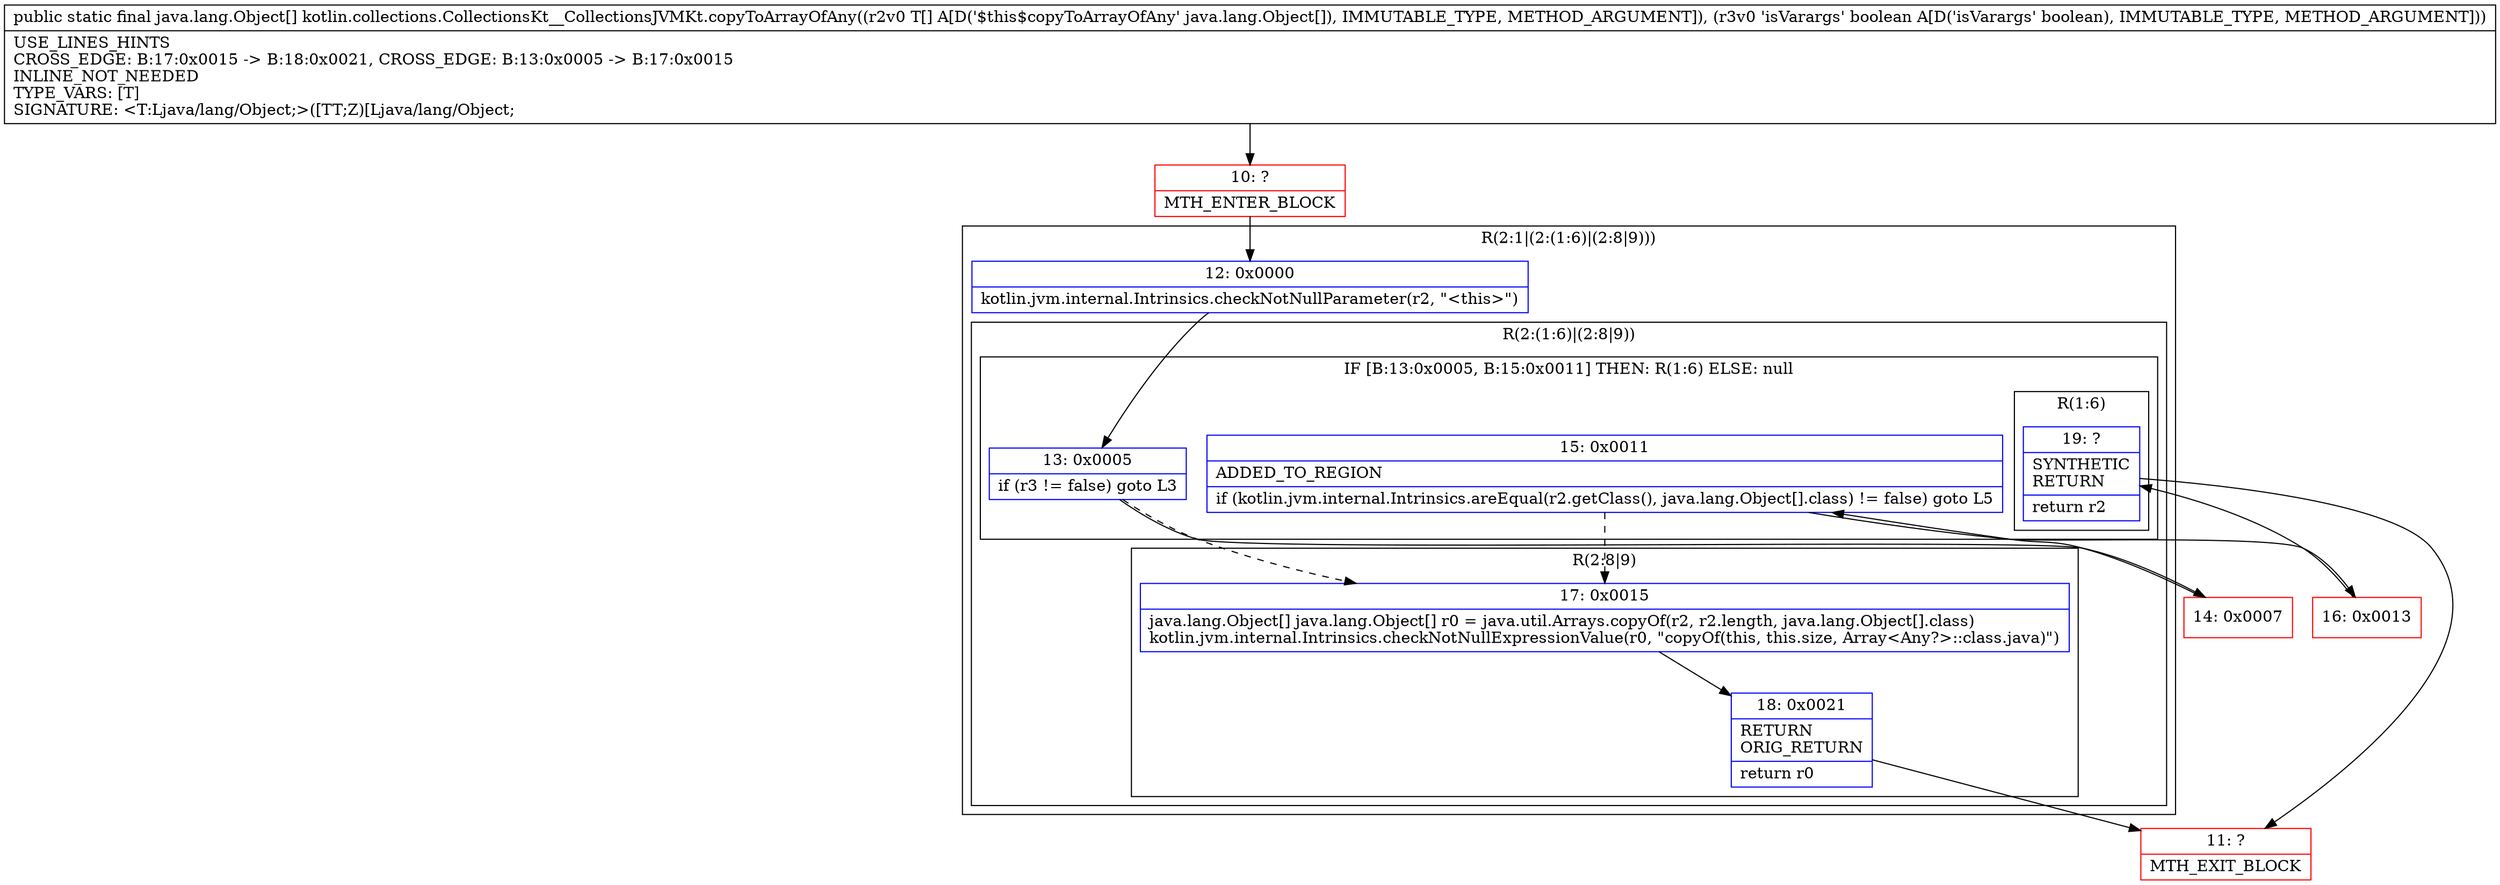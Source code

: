 digraph "CFG forkotlin.collections.CollectionsKt__CollectionsJVMKt.copyToArrayOfAny([Ljava\/lang\/Object;Z)[Ljava\/lang\/Object;" {
subgraph cluster_Region_2138207320 {
label = "R(2:1|(2:(1:6)|(2:8|9)))";
node [shape=record,color=blue];
Node_12 [shape=record,label="{12\:\ 0x0000|kotlin.jvm.internal.Intrinsics.checkNotNullParameter(r2, \"\<this\>\")\l}"];
subgraph cluster_Region_1480831907 {
label = "R(2:(1:6)|(2:8|9))";
node [shape=record,color=blue];
subgraph cluster_IfRegion_1614887809 {
label = "IF [B:13:0x0005, B:15:0x0011] THEN: R(1:6) ELSE: null";
node [shape=record,color=blue];
Node_13 [shape=record,label="{13\:\ 0x0005|if (r3 != false) goto L3\l}"];
Node_15 [shape=record,label="{15\:\ 0x0011|ADDED_TO_REGION\l|if (kotlin.jvm.internal.Intrinsics.areEqual(r2.getClass(), java.lang.Object[].class) != false) goto L5\l}"];
subgraph cluster_Region_1183869763 {
label = "R(1:6)";
node [shape=record,color=blue];
Node_19 [shape=record,label="{19\:\ ?|SYNTHETIC\lRETURN\l|return r2\l}"];
}
}
subgraph cluster_Region_1292734591 {
label = "R(2:8|9)";
node [shape=record,color=blue];
Node_17 [shape=record,label="{17\:\ 0x0015|java.lang.Object[] java.lang.Object[] r0 = java.util.Arrays.copyOf(r2, r2.length, java.lang.Object[].class)\lkotlin.jvm.internal.Intrinsics.checkNotNullExpressionValue(r0, \"copyOf(this, this.size, Array\<Any?\>::class.java)\")\l}"];
Node_18 [shape=record,label="{18\:\ 0x0021|RETURN\lORIG_RETURN\l|return r0\l}"];
}
}
}
Node_10 [shape=record,color=red,label="{10\:\ ?|MTH_ENTER_BLOCK\l}"];
Node_14 [shape=record,color=red,label="{14\:\ 0x0007}"];
Node_16 [shape=record,color=red,label="{16\:\ 0x0013}"];
Node_11 [shape=record,color=red,label="{11\:\ ?|MTH_EXIT_BLOCK\l}"];
MethodNode[shape=record,label="{public static final java.lang.Object[] kotlin.collections.CollectionsKt__CollectionsJVMKt.copyToArrayOfAny((r2v0 T[] A[D('$this$copyToArrayOfAny' java.lang.Object[]), IMMUTABLE_TYPE, METHOD_ARGUMENT]), (r3v0 'isVarargs' boolean A[D('isVarargs' boolean), IMMUTABLE_TYPE, METHOD_ARGUMENT]))  | USE_LINES_HINTS\lCROSS_EDGE: B:17:0x0015 \-\> B:18:0x0021, CROSS_EDGE: B:13:0x0005 \-\> B:17:0x0015\lINLINE_NOT_NEEDED\lTYPE_VARS: [T]\lSIGNATURE: \<T:Ljava\/lang\/Object;\>([TT;Z)[Ljava\/lang\/Object;\l}"];
MethodNode -> Node_10;Node_12 -> Node_13;
Node_13 -> Node_14;
Node_13 -> Node_17[style=dashed];
Node_15 -> Node_16;
Node_15 -> Node_17[style=dashed];
Node_19 -> Node_11;
Node_17 -> Node_18;
Node_18 -> Node_11;
Node_10 -> Node_12;
Node_14 -> Node_15;
Node_16 -> Node_19;
}

